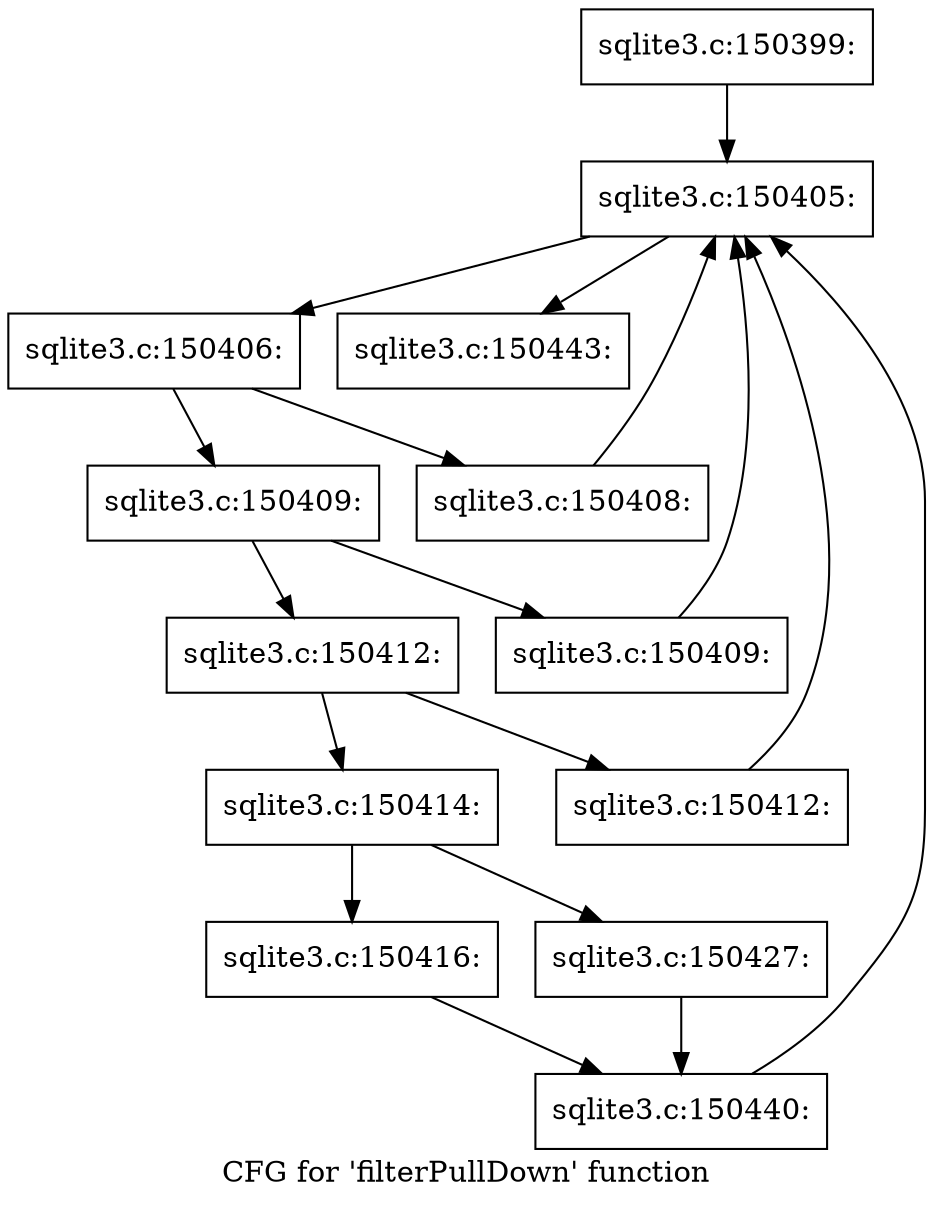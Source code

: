 digraph "CFG for 'filterPullDown' function" {
	label="CFG for 'filterPullDown' function";

	Node0x55c0f9a0aae0 [shape=record,label="{sqlite3.c:150399:}"];
	Node0x55c0f9a0aae0 -> Node0x55c0f9a10d30;
	Node0x55c0f9a10d30 [shape=record,label="{sqlite3.c:150405:}"];
	Node0x55c0f9a10d30 -> Node0x55c0f9a11400;
	Node0x55c0f9a10d30 -> Node0x55c0f9a10e20;
	Node0x55c0f9a11400 [shape=record,label="{sqlite3.c:150406:}"];
	Node0x55c0f9a11400 -> Node0x55c0f9a12230;
	Node0x55c0f9a11400 -> Node0x55c0f9a12280;
	Node0x55c0f9a12230 [shape=record,label="{sqlite3.c:150408:}"];
	Node0x55c0f9a12230 -> Node0x55c0f9a10d30;
	Node0x55c0f9a12280 [shape=record,label="{sqlite3.c:150409:}"];
	Node0x55c0f9a12280 -> Node0x55c0f9a127e0;
	Node0x55c0f9a12280 -> Node0x55c0f9a12830;
	Node0x55c0f9a127e0 [shape=record,label="{sqlite3.c:150409:}"];
	Node0x55c0f9a127e0 -> Node0x55c0f9a10d30;
	Node0x55c0f9a12830 [shape=record,label="{sqlite3.c:150412:}"];
	Node0x55c0f9a12830 -> Node0x55c0f9a12e90;
	Node0x55c0f9a12830 -> Node0x55c0f9a12ee0;
	Node0x55c0f9a12e90 [shape=record,label="{sqlite3.c:150412:}"];
	Node0x55c0f9a12e90 -> Node0x55c0f9a10d30;
	Node0x55c0f9a12ee0 [shape=record,label="{sqlite3.c:150414:}"];
	Node0x55c0f9a12ee0 -> Node0x55c0f9a13db0;
	Node0x55c0f9a12ee0 -> Node0x55c0f9a13e50;
	Node0x55c0f9a13db0 [shape=record,label="{sqlite3.c:150416:}"];
	Node0x55c0f9a13db0 -> Node0x55c0f9a13e00;
	Node0x55c0f9a13e50 [shape=record,label="{sqlite3.c:150427:}"];
	Node0x55c0f9a13e50 -> Node0x55c0f9a13e00;
	Node0x55c0f9a13e00 [shape=record,label="{sqlite3.c:150440:}"];
	Node0x55c0f9a13e00 -> Node0x55c0f9a10d30;
	Node0x55c0f9a10e20 [shape=record,label="{sqlite3.c:150443:}"];
}
